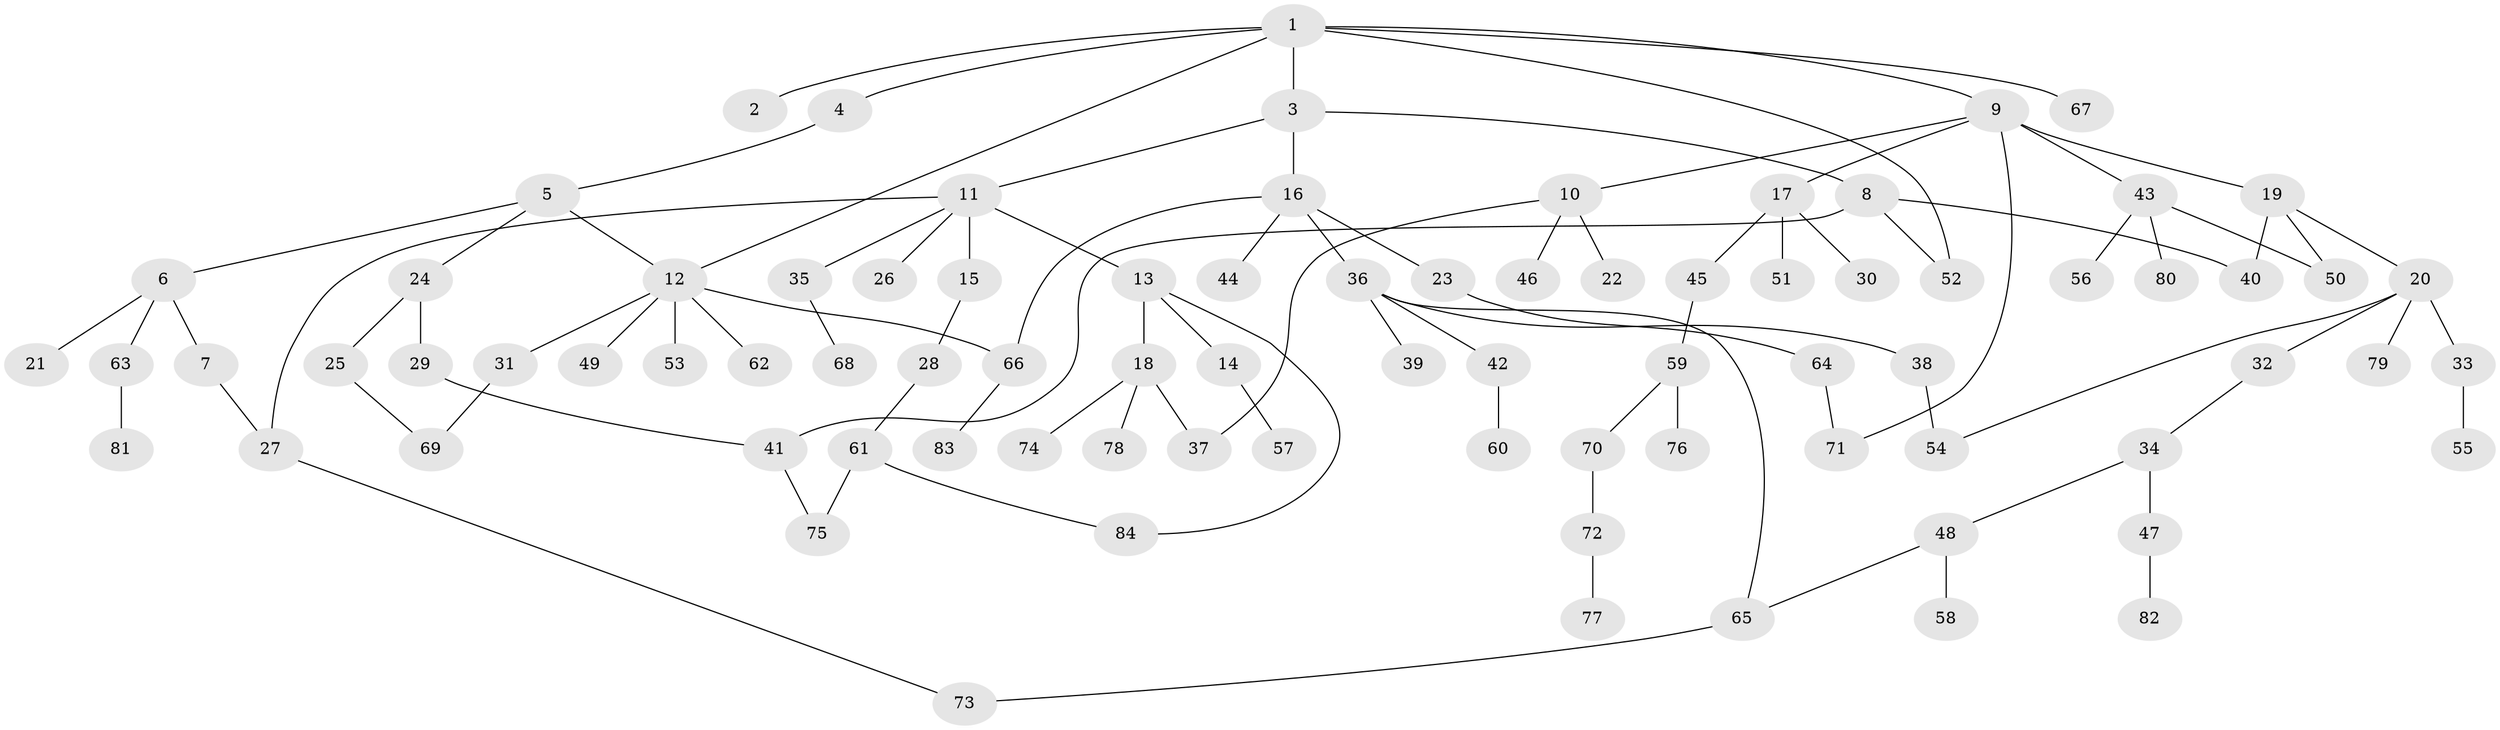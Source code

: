 // coarse degree distribution, {6: 0.05172413793103448, 1: 0.43103448275862066, 4: 0.10344827586206896, 8: 0.034482758620689655, 3: 0.15517241379310345, 2: 0.1896551724137931, 5: 0.034482758620689655}
// Generated by graph-tools (version 1.1) at 2025/41/03/06/25 10:41:29]
// undirected, 84 vertices, 98 edges
graph export_dot {
graph [start="1"]
  node [color=gray90,style=filled];
  1;
  2;
  3;
  4;
  5;
  6;
  7;
  8;
  9;
  10;
  11;
  12;
  13;
  14;
  15;
  16;
  17;
  18;
  19;
  20;
  21;
  22;
  23;
  24;
  25;
  26;
  27;
  28;
  29;
  30;
  31;
  32;
  33;
  34;
  35;
  36;
  37;
  38;
  39;
  40;
  41;
  42;
  43;
  44;
  45;
  46;
  47;
  48;
  49;
  50;
  51;
  52;
  53;
  54;
  55;
  56;
  57;
  58;
  59;
  60;
  61;
  62;
  63;
  64;
  65;
  66;
  67;
  68;
  69;
  70;
  71;
  72;
  73;
  74;
  75;
  76;
  77;
  78;
  79;
  80;
  81;
  82;
  83;
  84;
  1 -- 2;
  1 -- 3;
  1 -- 4;
  1 -- 9;
  1 -- 12;
  1 -- 52;
  1 -- 67;
  3 -- 8;
  3 -- 11;
  3 -- 16;
  4 -- 5;
  5 -- 6;
  5 -- 24;
  5 -- 12;
  6 -- 7;
  6 -- 21;
  6 -- 63;
  7 -- 27;
  8 -- 41;
  8 -- 40;
  8 -- 52;
  9 -- 10;
  9 -- 17;
  9 -- 19;
  9 -- 43;
  9 -- 71;
  10 -- 22;
  10 -- 37;
  10 -- 46;
  11 -- 13;
  11 -- 15;
  11 -- 26;
  11 -- 27;
  11 -- 35;
  12 -- 31;
  12 -- 49;
  12 -- 53;
  12 -- 62;
  12 -- 66;
  13 -- 14;
  13 -- 18;
  13 -- 84;
  14 -- 57;
  15 -- 28;
  16 -- 23;
  16 -- 36;
  16 -- 44;
  16 -- 66;
  17 -- 30;
  17 -- 45;
  17 -- 51;
  18 -- 74;
  18 -- 78;
  18 -- 37;
  19 -- 20;
  19 -- 40;
  19 -- 50;
  20 -- 32;
  20 -- 33;
  20 -- 79;
  20 -- 54;
  23 -- 64;
  24 -- 25;
  24 -- 29;
  25 -- 69;
  27 -- 73;
  28 -- 61;
  29 -- 41;
  31 -- 69;
  32 -- 34;
  33 -- 55;
  34 -- 47;
  34 -- 48;
  35 -- 68;
  36 -- 38;
  36 -- 39;
  36 -- 42;
  36 -- 65;
  38 -- 54;
  41 -- 75;
  42 -- 60;
  43 -- 50;
  43 -- 56;
  43 -- 80;
  45 -- 59;
  47 -- 82;
  48 -- 58;
  48 -- 65;
  59 -- 70;
  59 -- 76;
  61 -- 75;
  61 -- 84;
  63 -- 81;
  64 -- 71;
  65 -- 73;
  66 -- 83;
  70 -- 72;
  72 -- 77;
}
